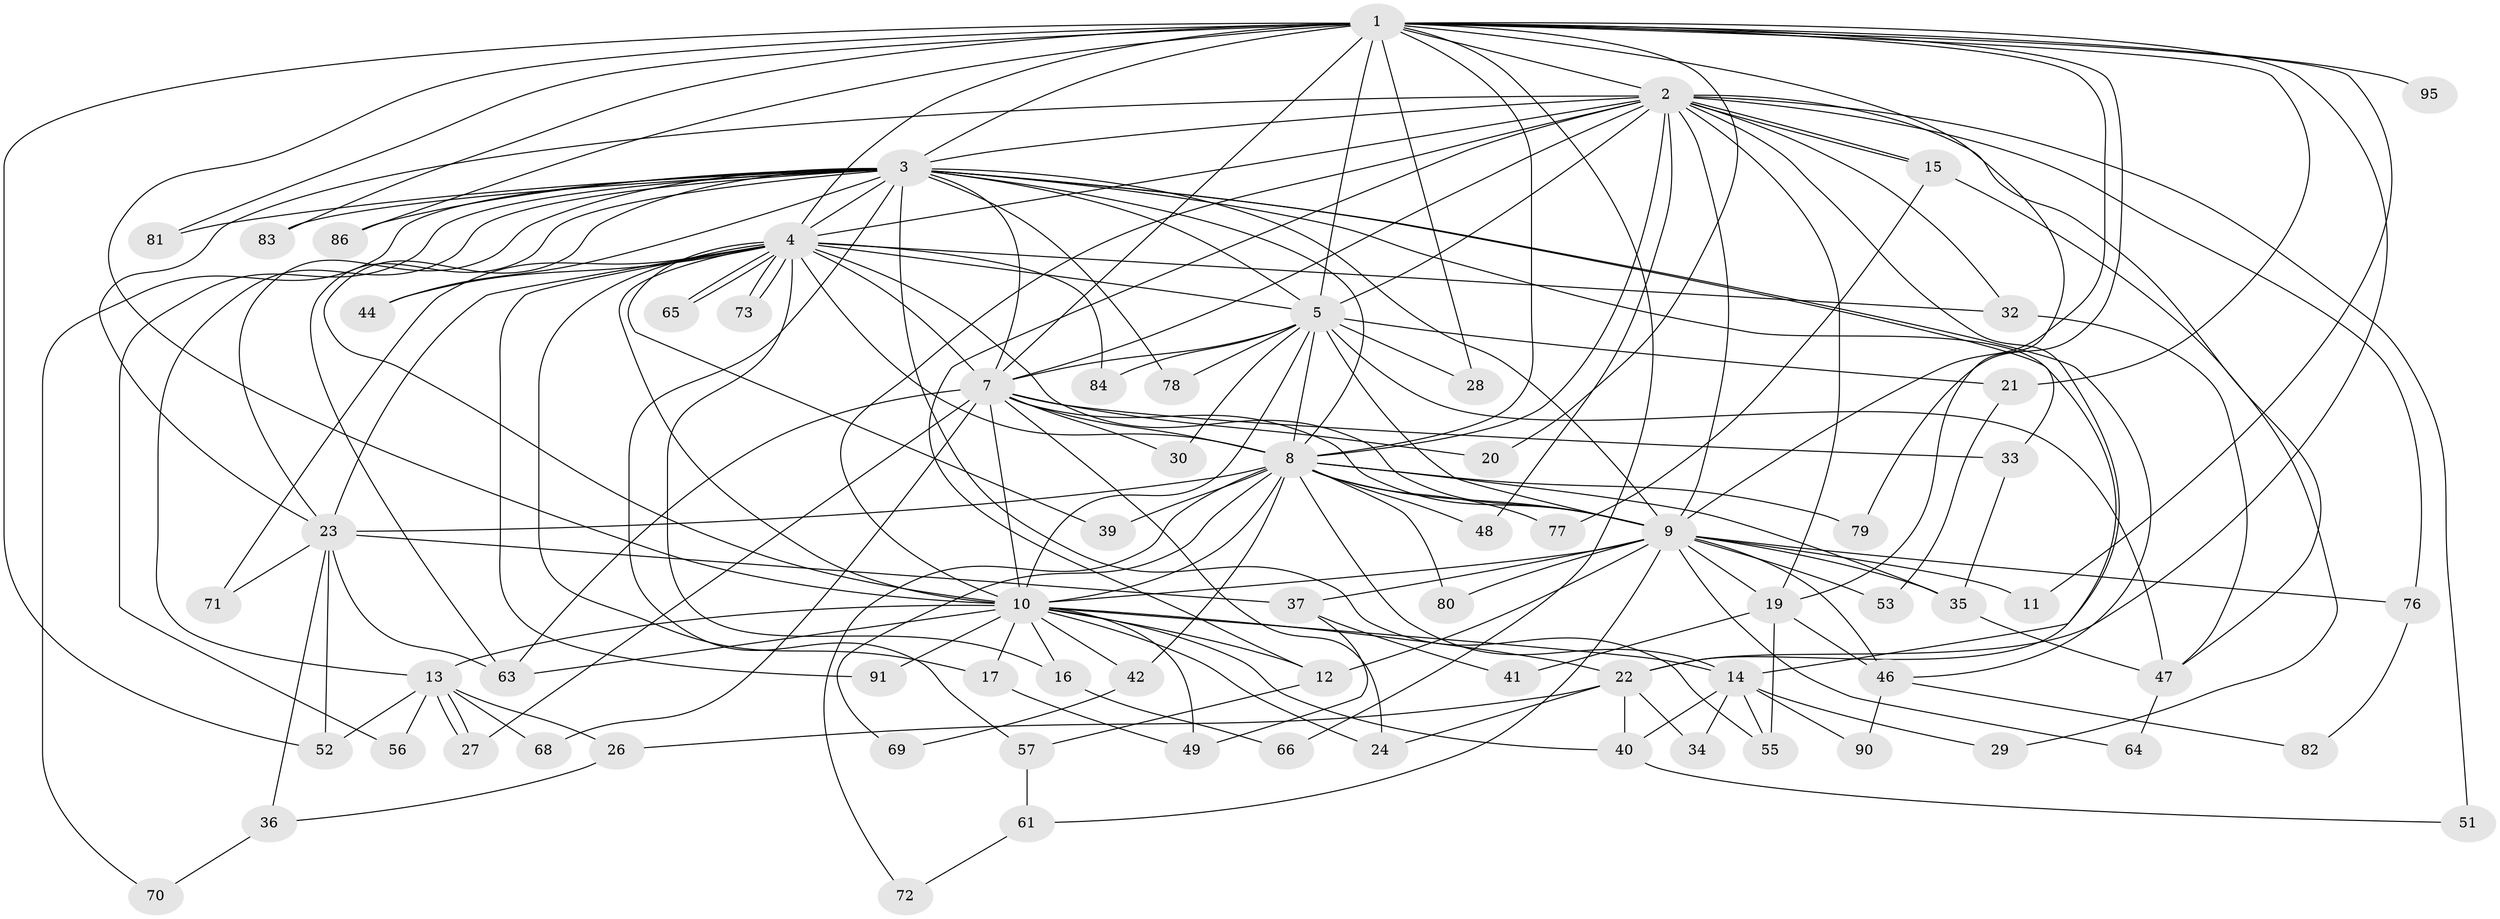 // Generated by graph-tools (version 1.1) at 2025/23/03/03/25 07:23:40]
// undirected, 72 vertices, 179 edges
graph export_dot {
graph [start="1"]
  node [color=gray90,style=filled];
  1 [super="+6"];
  2 [super="+85"];
  3 [super="+75"];
  4 [super="+18"];
  5 [super="+96"];
  7 [super="+38"];
  8 [super="+97"];
  9 [super="+45"];
  10 [super="+93"];
  11;
  12 [super="+43"];
  13;
  14 [super="+62"];
  15;
  16;
  17;
  19 [super="+92"];
  20;
  21;
  22 [super="+25"];
  23 [super="+31"];
  24 [super="+94"];
  26;
  27 [super="+87"];
  28;
  29;
  30;
  32;
  33 [super="+54"];
  34;
  35 [super="+58"];
  36;
  37 [super="+60"];
  39;
  40 [super="+50"];
  41;
  42;
  44;
  46 [super="+98"];
  47 [super="+89"];
  48;
  49;
  51 [super="+88"];
  52 [super="+59"];
  53;
  55 [super="+74"];
  56;
  57;
  61;
  63 [super="+67"];
  64;
  65;
  66;
  68;
  69;
  70;
  71;
  72;
  73;
  76;
  77;
  78;
  79;
  80;
  81;
  82;
  83;
  84;
  86;
  90;
  91;
  95;
  1 -- 2 [weight=2];
  1 -- 3 [weight=2];
  1 -- 4 [weight=2];
  1 -- 5 [weight=2];
  1 -- 7 [weight=2];
  1 -- 8 [weight=2];
  1 -- 9 [weight=2];
  1 -- 10 [weight=3];
  1 -- 11;
  1 -- 19;
  1 -- 66;
  1 -- 79;
  1 -- 81;
  1 -- 95 [weight=2];
  1 -- 83;
  1 -- 20;
  1 -- 21;
  1 -- 22;
  1 -- 86;
  1 -- 28;
  1 -- 52;
  2 -- 3;
  2 -- 4 [weight=2];
  2 -- 5;
  2 -- 7;
  2 -- 8;
  2 -- 9;
  2 -- 10;
  2 -- 12;
  2 -- 15;
  2 -- 15;
  2 -- 19;
  2 -- 23;
  2 -- 32;
  2 -- 47;
  2 -- 48;
  2 -- 51 [weight=2];
  2 -- 76;
  2 -- 22;
  3 -- 4;
  3 -- 5;
  3 -- 7;
  3 -- 8;
  3 -- 9;
  3 -- 10;
  3 -- 13;
  3 -- 14;
  3 -- 33;
  3 -- 44;
  3 -- 46;
  3 -- 56;
  3 -- 57;
  3 -- 70;
  3 -- 78;
  3 -- 81;
  3 -- 83;
  3 -- 86;
  3 -- 55;
  3 -- 63;
  3 -- 23;
  4 -- 5 [weight=2];
  4 -- 7;
  4 -- 8;
  4 -- 9 [weight=2];
  4 -- 10;
  4 -- 16;
  4 -- 17;
  4 -- 23;
  4 -- 32;
  4 -- 39;
  4 -- 65;
  4 -- 65;
  4 -- 73;
  4 -- 73;
  4 -- 84;
  4 -- 91;
  4 -- 44;
  4 -- 71;
  5 -- 7 [weight=2];
  5 -- 8;
  5 -- 9;
  5 -- 10;
  5 -- 21;
  5 -- 28;
  5 -- 30;
  5 -- 78;
  5 -- 84;
  5 -- 47 [weight=2];
  7 -- 8;
  7 -- 9;
  7 -- 10;
  7 -- 20;
  7 -- 24;
  7 -- 30;
  7 -- 33;
  7 -- 63;
  7 -- 68;
  7 -- 27;
  8 -- 9;
  8 -- 10;
  8 -- 14;
  8 -- 35;
  8 -- 39;
  8 -- 42;
  8 -- 48;
  8 -- 69;
  8 -- 72;
  8 -- 77;
  8 -- 79;
  8 -- 80;
  8 -- 23;
  9 -- 10;
  9 -- 11;
  9 -- 35;
  9 -- 37;
  9 -- 53;
  9 -- 61;
  9 -- 64;
  9 -- 80;
  9 -- 76;
  9 -- 19;
  9 -- 46;
  9 -- 12;
  10 -- 12;
  10 -- 13;
  10 -- 16;
  10 -- 17;
  10 -- 22;
  10 -- 24;
  10 -- 40;
  10 -- 42;
  10 -- 49;
  10 -- 63;
  10 -- 91;
  10 -- 14;
  12 -- 57;
  13 -- 26;
  13 -- 27;
  13 -- 27;
  13 -- 52;
  13 -- 56;
  13 -- 68;
  14 -- 29;
  14 -- 34;
  14 -- 40;
  14 -- 55;
  14 -- 90;
  15 -- 29;
  15 -- 77;
  16 -- 66;
  17 -- 49;
  19 -- 41;
  19 -- 46;
  19 -- 55;
  21 -- 53;
  22 -- 26;
  22 -- 34;
  22 -- 24;
  22 -- 40;
  23 -- 37;
  23 -- 52;
  23 -- 63;
  23 -- 36;
  23 -- 71;
  26 -- 36;
  32 -- 47;
  33 -- 35;
  35 -- 47;
  36 -- 70;
  37 -- 41;
  37 -- 49;
  40 -- 51;
  42 -- 69;
  46 -- 82;
  46 -- 90;
  47 -- 64;
  57 -- 61;
  61 -- 72;
  76 -- 82;
}
